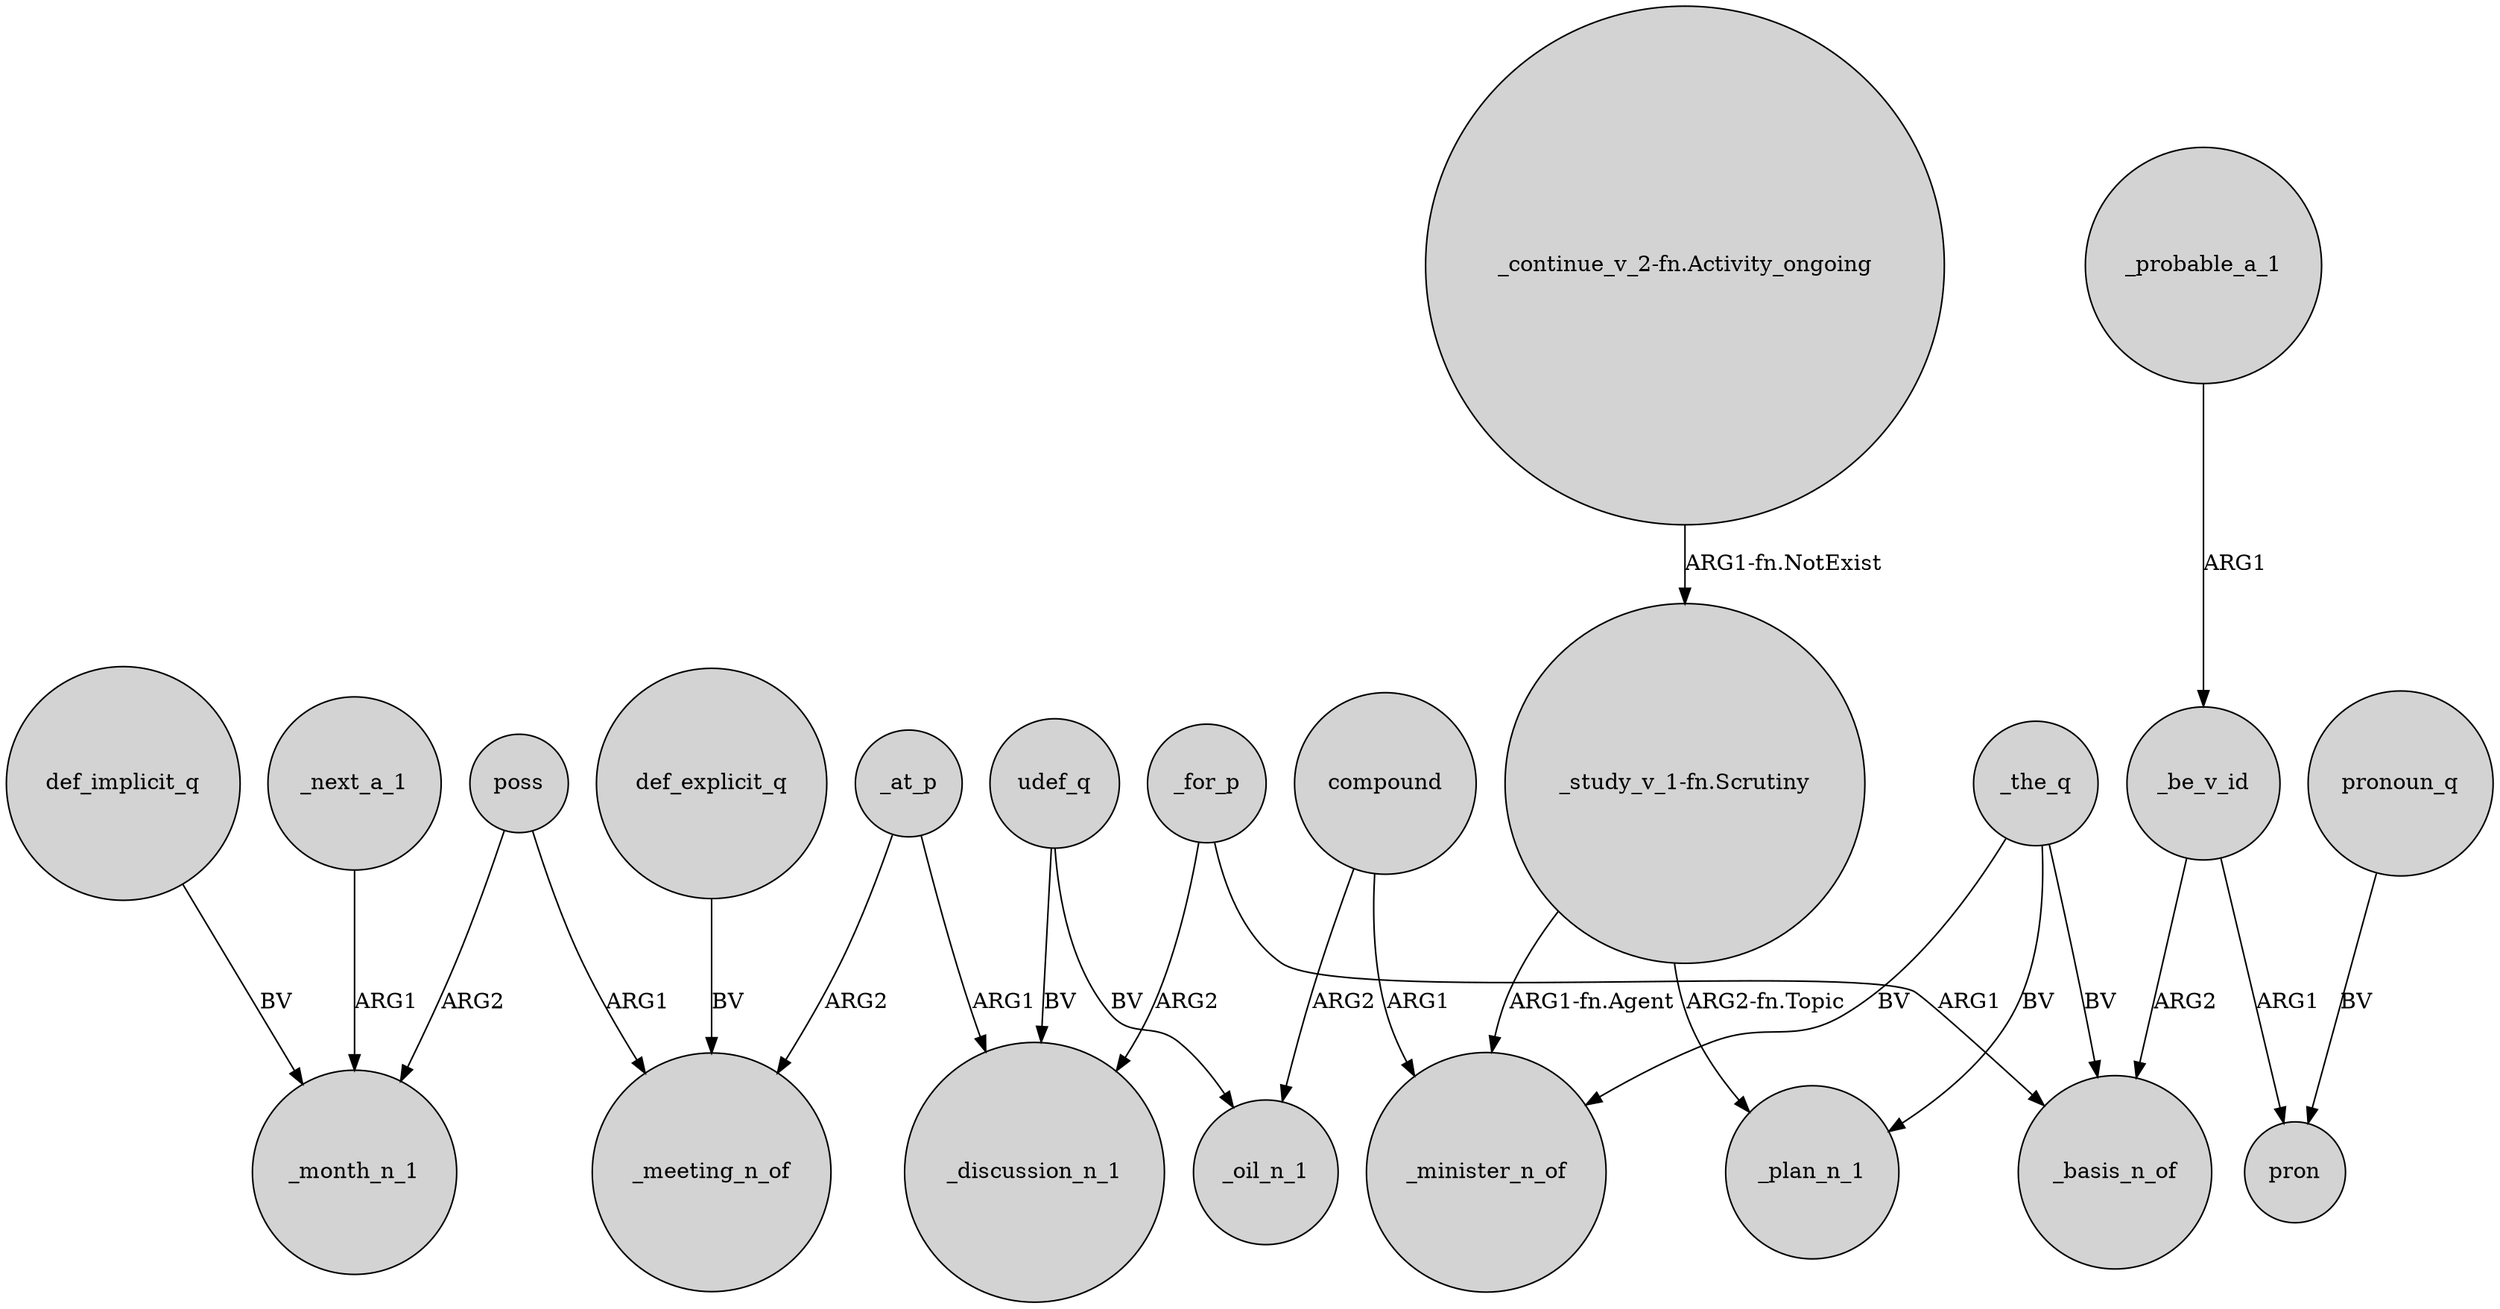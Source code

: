 digraph {
	node [shape=circle style=filled]
	def_implicit_q -> _month_n_1 [label=BV]
	poss -> _month_n_1 [label=ARG2]
	udef_q -> _discussion_n_1 [label=BV]
	_probable_a_1 -> _be_v_id [label=ARG1]
	def_explicit_q -> _meeting_n_of [label=BV]
	_the_q -> _plan_n_1 [label=BV]
	"_continue_v_2-fn.Activity_ongoing" -> "_study_v_1-fn.Scrutiny" [label="ARG1-fn.NotExist"]
	_be_v_id -> _basis_n_of [label=ARG2]
	_at_p -> _discussion_n_1 [label=ARG1]
	_be_v_id -> pron [label=ARG1]
	"_study_v_1-fn.Scrutiny" -> _minister_n_of [label="ARG1-fn.Agent"]
	_for_p -> _discussion_n_1 [label=ARG2]
	_at_p -> _meeting_n_of [label=ARG2]
	pronoun_q -> pron [label=BV]
	compound -> _oil_n_1 [label=ARG2]
	_the_q -> _minister_n_of [label=BV]
	"_study_v_1-fn.Scrutiny" -> _plan_n_1 [label="ARG2-fn.Topic"]
	compound -> _minister_n_of [label=ARG1]
	_next_a_1 -> _month_n_1 [label=ARG1]
	udef_q -> _oil_n_1 [label=BV]
	poss -> _meeting_n_of [label=ARG1]
	_the_q -> _basis_n_of [label=BV]
	_for_p -> _basis_n_of [label=ARG1]
}

